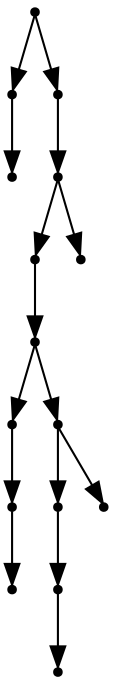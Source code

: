 digraph {
  15 [shape=point];
  1 [shape=point];
  0 [shape=point];
  14 [shape=point];
  13 [shape=point];
  11 [shape=point];
  10 [shape=point];
  4 [shape=point];
  3 [shape=point];
  2 [shape=point];
  9 [shape=point];
  7 [shape=point];
  6 [shape=point];
  5 [shape=point];
  8 [shape=point];
  12 [shape=point];
15 -> 1;
1 -> 0;
15 -> 14;
14 -> 13;
13 -> 11;
11 -> 10;
10 -> 4;
4 -> 3;
3 -> 2;
10 -> 9;
9 -> 7;
7 -> 6;
6 -> 5;
9 -> 8;
13 -> 12;
}
